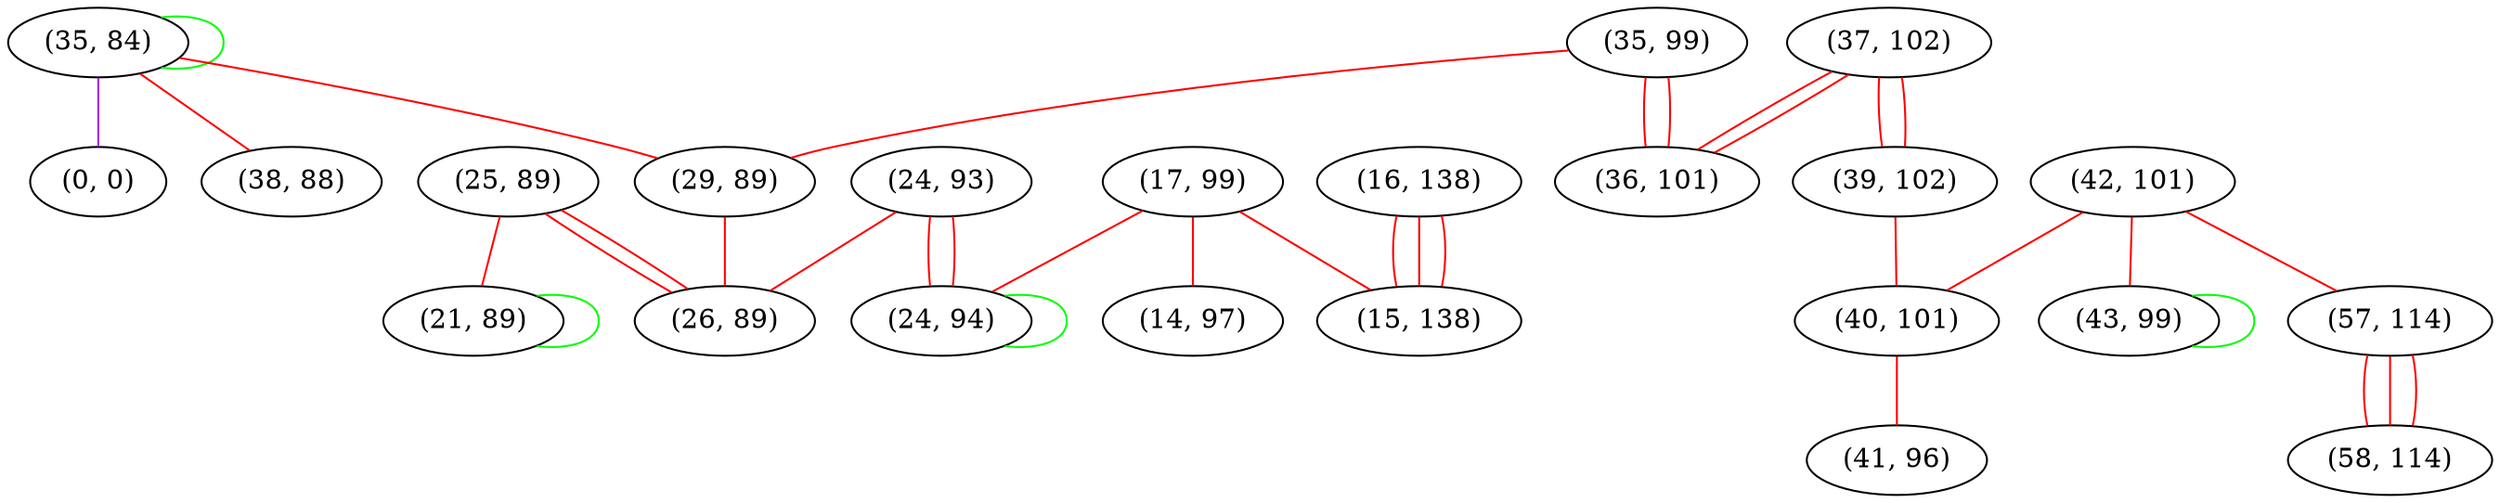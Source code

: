 graph "" {
"(35, 99)";
"(37, 102)";
"(35, 84)";
"(25, 89)";
"(29, 89)";
"(21, 89)";
"(42, 101)";
"(24, 93)";
"(16, 138)";
"(39, 102)";
"(43, 99)";
"(57, 114)";
"(17, 99)";
"(24, 94)";
"(0, 0)";
"(36, 101)";
"(15, 138)";
"(14, 97)";
"(40, 101)";
"(26, 89)";
"(58, 114)";
"(41, 96)";
"(38, 88)";
"(35, 99)" -- "(36, 101)"  [color=red, key=0, weight=1];
"(35, 99)" -- "(36, 101)"  [color=red, key=1, weight=1];
"(35, 99)" -- "(29, 89)"  [color=red, key=0, weight=1];
"(37, 102)" -- "(36, 101)"  [color=red, key=0, weight=1];
"(37, 102)" -- "(36, 101)"  [color=red, key=1, weight=1];
"(37, 102)" -- "(39, 102)"  [color=red, key=0, weight=1];
"(37, 102)" -- "(39, 102)"  [color=red, key=1, weight=1];
"(35, 84)" -- "(29, 89)"  [color=red, key=0, weight=1];
"(35, 84)" -- "(0, 0)"  [color=purple, key=0, weight=4];
"(35, 84)" -- "(35, 84)"  [color=green, key=0, weight=2];
"(35, 84)" -- "(38, 88)"  [color=red, key=0, weight=1];
"(25, 89)" -- "(21, 89)"  [color=red, key=0, weight=1];
"(25, 89)" -- "(26, 89)"  [color=red, key=0, weight=1];
"(25, 89)" -- "(26, 89)"  [color=red, key=1, weight=1];
"(29, 89)" -- "(26, 89)"  [color=red, key=0, weight=1];
"(21, 89)" -- "(21, 89)"  [color=green, key=0, weight=2];
"(42, 101)" -- "(57, 114)"  [color=red, key=0, weight=1];
"(42, 101)" -- "(40, 101)"  [color=red, key=0, weight=1];
"(42, 101)" -- "(43, 99)"  [color=red, key=0, weight=1];
"(24, 93)" -- "(24, 94)"  [color=red, key=0, weight=1];
"(24, 93)" -- "(24, 94)"  [color=red, key=1, weight=1];
"(24, 93)" -- "(26, 89)"  [color=red, key=0, weight=1];
"(16, 138)" -- "(15, 138)"  [color=red, key=0, weight=1];
"(16, 138)" -- "(15, 138)"  [color=red, key=1, weight=1];
"(16, 138)" -- "(15, 138)"  [color=red, key=2, weight=1];
"(39, 102)" -- "(40, 101)"  [color=red, key=0, weight=1];
"(43, 99)" -- "(43, 99)"  [color=green, key=0, weight=2];
"(57, 114)" -- "(58, 114)"  [color=red, key=0, weight=1];
"(57, 114)" -- "(58, 114)"  [color=red, key=1, weight=1];
"(57, 114)" -- "(58, 114)"  [color=red, key=2, weight=1];
"(17, 99)" -- "(24, 94)"  [color=red, key=0, weight=1];
"(17, 99)" -- "(14, 97)"  [color=red, key=0, weight=1];
"(17, 99)" -- "(15, 138)"  [color=red, key=0, weight=1];
"(24, 94)" -- "(24, 94)"  [color=green, key=0, weight=2];
"(40, 101)" -- "(41, 96)"  [color=red, key=0, weight=1];
}
